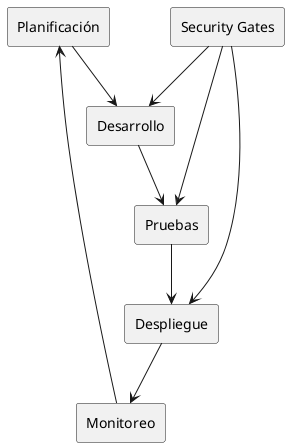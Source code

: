 @startuml
skinparam monochrome true
skinparam defaultTextAlignment center

rectangle "Planificación" as A
rectangle "Desarrollo" as B
rectangle "Pruebas" as C
rectangle "Despliegue" as D
rectangle "Monitoreo" as E
rectangle "Security Gates" as F

A --> B
B --> C
C --> D
D --> E
E --> A

F --> B
F --> C
F --> D
@enduml